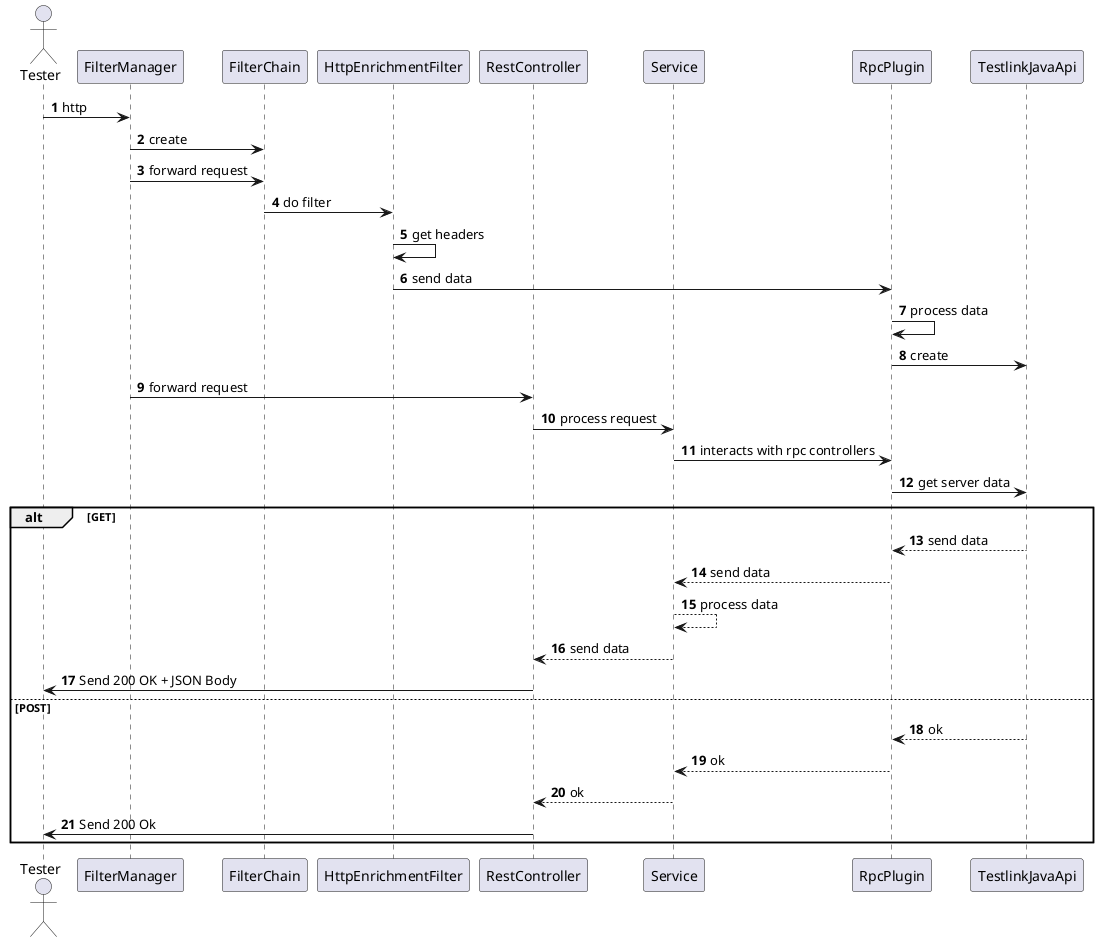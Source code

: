 @startuml Sequence Diagram - Enrichment
autonumber
actor Tester

participant FilterManager 
participant FilterChain 
participant HttpEnrichmentFilter 
participant RestController 
participant Service 
participant RpcPlugin 
participant TestlinkJavaApi 

Tester -> FilterManager : http
FilterManager -> FilterChain : create
FilterManager -> FilterChain : forward request
FilterChain -> HttpEnrichmentFilter : do filter
HttpEnrichmentFilter -> HttpEnrichmentFilter : get headers
HttpEnrichmentFilter -> RpcPlugin : send data
RpcPlugin -> RpcPlugin : process data
RpcPlugin -> TestlinkJavaApi : create


FilterManager -> RestController : forward request
RestController -> Service : process request
Service -> RpcPlugin : interacts with rpc controllers
RpcPlugin -> TestlinkJavaApi : get server data

alt GET
    TestlinkJavaApi --> RpcPlugin : send data
    RpcPlugin --> Service : send data
    Service --> Service : process data
    Service --> RestController : send data
    RestController -> Tester : Send 200 OK + JSON Body
else POST
    TestlinkJavaApi --> RpcPlugin : ok
    RpcPlugin --> Service : ok
    Service --> RestController : ok
    RestController -> Tester : Send 200 Ok
end

@enduml